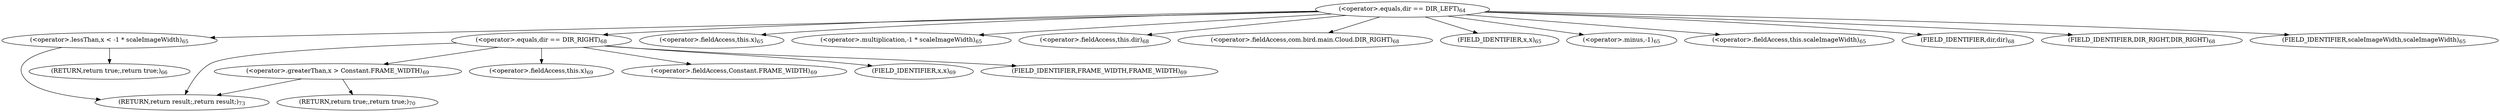 digraph "isOutFrame" {  
"239" [label = <(RETURN,return result;,return result;)<SUB>73</SUB>> ]
"196" [label = <(&lt;operator&gt;.equals,dir == DIR_LEFT)<SUB>64</SUB>> ]
"205" [label = <(&lt;operator&gt;.lessThan,x &lt; -1 * scaleImageWidth)<SUB>65</SUB>> ]
"220" [label = <(&lt;operator&gt;.equals,dir == DIR_RIGHT)<SUB>68</SUB>> ]
"206" [label = <(&lt;operator&gt;.fieldAccess,this.x)<SUB>65</SUB>> ]
"209" [label = <(&lt;operator&gt;.multiplication,-1 * scaleImageWidth)<SUB>65</SUB>> ]
"216" [label = <(RETURN,return true;,return true;)<SUB>66</SUB>> ]
"221" [label = <(&lt;operator&gt;.fieldAccess,this.dir)<SUB>68</SUB>> ]
"224" [label = <(&lt;operator&gt;.fieldAccess,com.bird.main.Cloud.DIR_RIGHT)<SUB>68</SUB>> ]
"208" [label = <(FIELD_IDENTIFIER,x,x)<SUB>65</SUB>> ]
"210" [label = <(&lt;operator&gt;.minus,-1)<SUB>65</SUB>> ]
"212" [label = <(&lt;operator&gt;.fieldAccess,this.scaleImageWidth)<SUB>65</SUB>> ]
"223" [label = <(FIELD_IDENTIFIER,dir,dir)<SUB>68</SUB>> ]
"226" [label = <(FIELD_IDENTIFIER,DIR_RIGHT,DIR_RIGHT)<SUB>68</SUB>> ]
"229" [label = <(&lt;operator&gt;.greaterThan,x &gt; Constant.FRAME_WIDTH)<SUB>69</SUB>> ]
"214" [label = <(FIELD_IDENTIFIER,scaleImageWidth,scaleImageWidth)<SUB>65</SUB>> ]
"230" [label = <(&lt;operator&gt;.fieldAccess,this.x)<SUB>69</SUB>> ]
"233" [label = <(&lt;operator&gt;.fieldAccess,Constant.FRAME_WIDTH)<SUB>69</SUB>> ]
"237" [label = <(RETURN,return true;,return true;)<SUB>70</SUB>> ]
"232" [label = <(FIELD_IDENTIFIER,x,x)<SUB>69</SUB>> ]
"235" [label = <(FIELD_IDENTIFIER,FRAME_WIDTH,FRAME_WIDTH)<SUB>69</SUB>> ]
  "196" -> "214" 
  "196" -> "221" 
  "196" -> "224" 
  "196" -> "209" 
  "196" -> "210" 
  "196" -> "226" 
  "196" -> "206" 
  "196" -> "208" 
  "196" -> "220" 
  "196" -> "223" 
  "196" -> "205" 
  "196" -> "212" 
  "205" -> "239" 
  "205" -> "216" 
  "220" -> "230" 
  "220" -> "235" 
  "220" -> "229" 
  "220" -> "232" 
  "220" -> "233" 
  "220" -> "239" 
  "229" -> "239" 
  "229" -> "237" 
}
